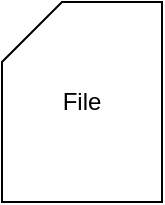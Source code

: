 <mxfile>
    <diagram id="cpQLSRpEQ4kPxWUkRkK-" name="Page-1">
        <mxGraphModel dx="829" dy="849" grid="1" gridSize="10" guides="1" tooltips="1" connect="1" arrows="1" fold="1" page="1" pageScale="1" pageWidth="850" pageHeight="1100" math="0" shadow="0">
            <root>
                <mxCell id="0"/>
                <mxCell id="1" parent="0"/>
                <mxCell id="2" value="File" style="shape=card;whiteSpace=wrap;html=1;" vertex="1" parent="1">
                    <mxGeometry x="270" y="320" width="80" height="100" as="geometry"/>
                </mxCell>
            </root>
        </mxGraphModel>
    </diagram>
</mxfile>